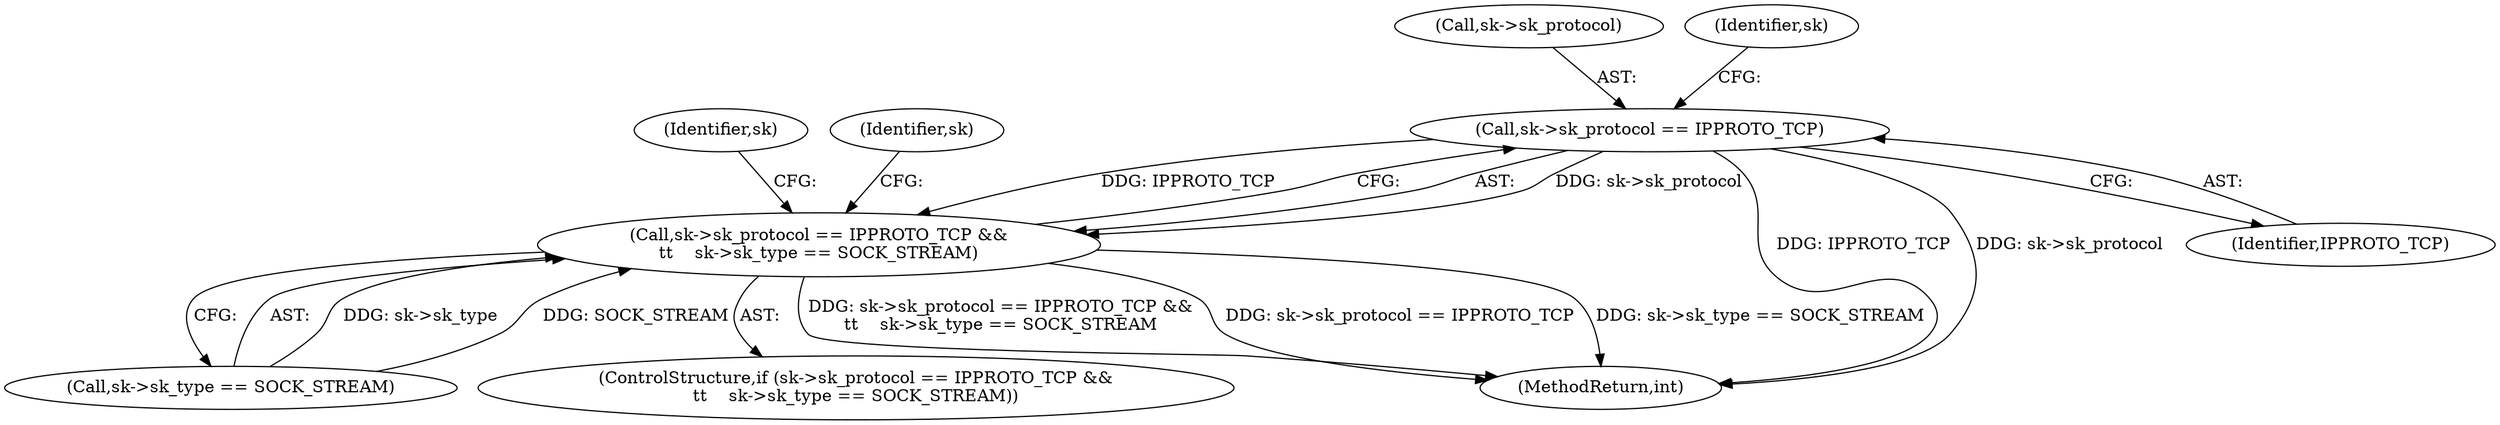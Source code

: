 digraph "0_linux_b98b0bc8c431e3ceb4b26b0dfc8db509518fb290@pointer" {
"1000296" [label="(Call,sk->sk_protocol == IPPROTO_TCP)"];
"1000295" [label="(Call,sk->sk_protocol == IPPROTO_TCP &&\n\t\t    sk->sk_type == SOCK_STREAM)"];
"1000310" [label="(Identifier,sk)"];
"1000307" [label="(Identifier,sk)"];
"1000297" [label="(Call,sk->sk_protocol)"];
"1000890" [label="(MethodReturn,int)"];
"1000300" [label="(Identifier,IPPROTO_TCP)"];
"1000296" [label="(Call,sk->sk_protocol == IPPROTO_TCP)"];
"1000303" [label="(Identifier,sk)"];
"1000295" [label="(Call,sk->sk_protocol == IPPROTO_TCP &&\n\t\t    sk->sk_type == SOCK_STREAM)"];
"1000301" [label="(Call,sk->sk_type == SOCK_STREAM)"];
"1000294" [label="(ControlStructure,if (sk->sk_protocol == IPPROTO_TCP &&\n\t\t    sk->sk_type == SOCK_STREAM))"];
"1000296" -> "1000295"  [label="AST: "];
"1000296" -> "1000300"  [label="CFG: "];
"1000297" -> "1000296"  [label="AST: "];
"1000300" -> "1000296"  [label="AST: "];
"1000303" -> "1000296"  [label="CFG: "];
"1000295" -> "1000296"  [label="CFG: "];
"1000296" -> "1000890"  [label="DDG: IPPROTO_TCP"];
"1000296" -> "1000890"  [label="DDG: sk->sk_protocol"];
"1000296" -> "1000295"  [label="DDG: sk->sk_protocol"];
"1000296" -> "1000295"  [label="DDG: IPPROTO_TCP"];
"1000295" -> "1000294"  [label="AST: "];
"1000295" -> "1000301"  [label="CFG: "];
"1000301" -> "1000295"  [label="AST: "];
"1000307" -> "1000295"  [label="CFG: "];
"1000310" -> "1000295"  [label="CFG: "];
"1000295" -> "1000890"  [label="DDG: sk->sk_protocol == IPPROTO_TCP"];
"1000295" -> "1000890"  [label="DDG: sk->sk_type == SOCK_STREAM"];
"1000295" -> "1000890"  [label="DDG: sk->sk_protocol == IPPROTO_TCP &&\n\t\t    sk->sk_type == SOCK_STREAM"];
"1000301" -> "1000295"  [label="DDG: sk->sk_type"];
"1000301" -> "1000295"  [label="DDG: SOCK_STREAM"];
}
